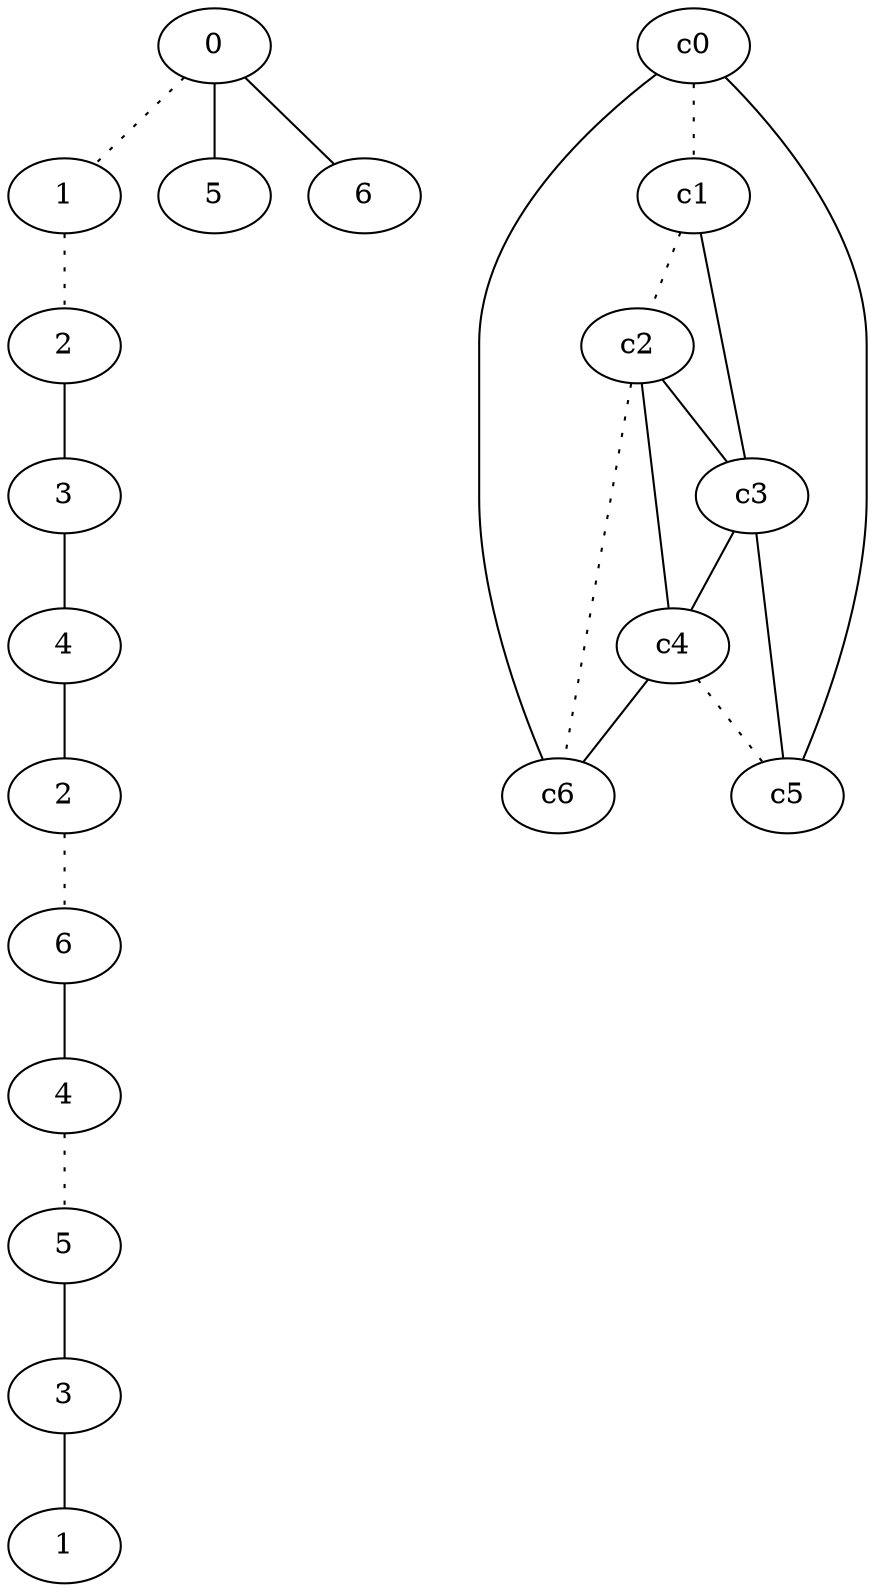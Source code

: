 graph {
a0[label=0];
a1[label=1];
a2[label=2];
a3[label=3];
a4[label=4];
a5[label=2];
a6[label=6];
a7[label=4];
a8[label=5];
a9[label=3];
a10[label=1];
a11[label=5];
a12[label=6];
a0 -- a1 [style=dotted];
a0 -- a11;
a0 -- a12;
a1 -- a2 [style=dotted];
a2 -- a3;
a3 -- a4;
a4 -- a5;
a5 -- a6 [style=dotted];
a6 -- a7;
a7 -- a8 [style=dotted];
a8 -- a9;
a9 -- a10;
c0 -- c1 [style=dotted];
c0 -- c5;
c0 -- c6;
c1 -- c2 [style=dotted];
c1 -- c3;
c2 -- c3;
c2 -- c4;
c2 -- c6 [style=dotted];
c3 -- c4;
c3 -- c5;
c4 -- c5 [style=dotted];
c4 -- c6;
}
